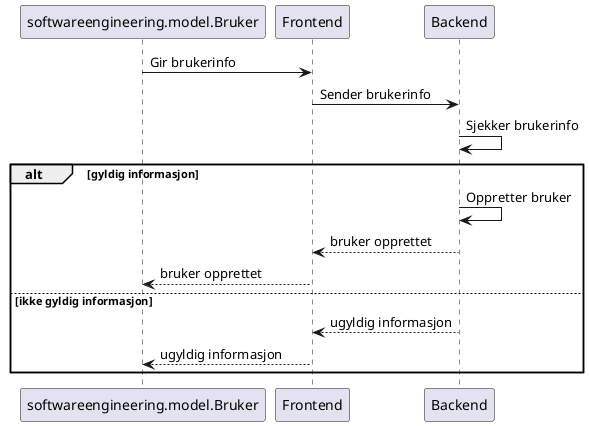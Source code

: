 @startuml


softwareengineering.model.Bruker -> Frontend: Gir brukerinfo
Frontend -> Backend: Sender brukerinfo
Backend -> Backend: Sjekker brukerinfo

alt gyldig informasjon
 Backend -> Backend: Oppretter bruker
 Backend --> Frontend: bruker opprettet
 Frontend --> softwareengineering.model.Bruker: bruker opprettet
else  ikke gyldig informasjon
 Backend --> Frontend: ugyldig informasjon
 Frontend --> softwareengineering.model.Bruker: ugyldig informasjon
end


@enduml